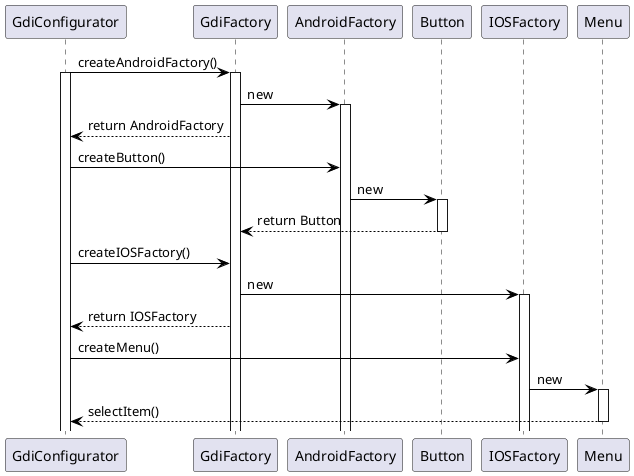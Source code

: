 ```plantuml
@startuml seq-go
  skinparam class {
	BackgroundColor White
	ArrowColor Black
	BorderColor Black
	
}
GdiConfigurator -> GdiFactory: createAndroidFactory()
activate GdiConfigurator
activate GdiFactory

GdiFactory -> AndroidFactory: new
activate AndroidFactory

GdiConfigurator <-- GdiFactory: return AndroidFactory
GdiConfigurator -> AndroidFactory: createButton()
AndroidFactory -> Button: new
activate Button
GdiFactory <-- Button: return Button
deactivate Button

GdiConfigurator -> GdiFactory: createIOSFactory()
GdiFactory -> IOSFactory: new
activate IOSFactory
GdiConfigurator <-- GdiFactory: return IOSFactory
GdiConfigurator -> IOSFactory: createMenu()

IOSFactory -> Menu: new
activate Menu
GdiConfigurator <-- Menu: selectItem()
deactivate Menu


@enduml
```